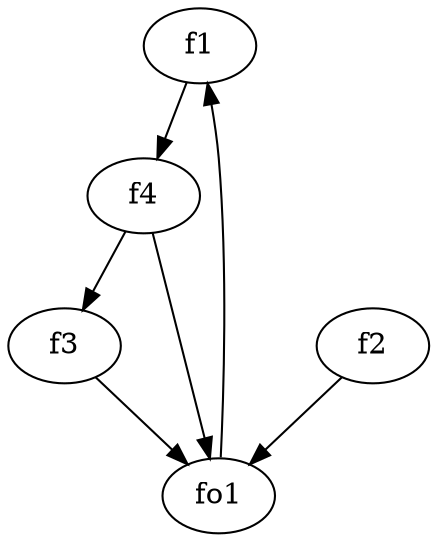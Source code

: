 strict digraph  {
f1;
f2;
f3;
f4;
fo1;
f1 -> f4  [weight=2];
f2 -> fo1  [weight=2];
f3 -> fo1  [weight=2];
f4 -> f3  [weight=2];
f4 -> fo1  [weight=2];
fo1 -> f1  [weight=2];
}
